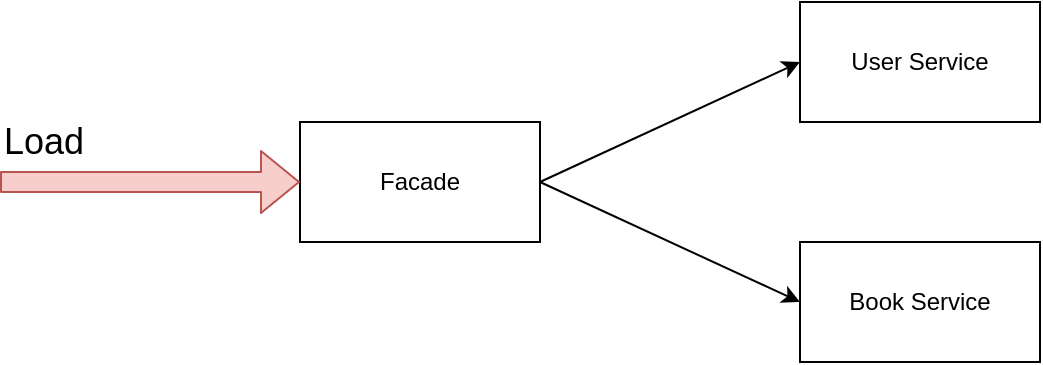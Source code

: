 <mxfile version="12.1.3" type="device" pages="1"><diagram id="x8ELzh4XNUy7_BukPCv1" name="Page-1"><mxGraphModel dx="1186" dy="663" grid="1" gridSize="10" guides="1" tooltips="1" connect="1" arrows="1" fold="1" page="1" pageScale="1" pageWidth="850" pageHeight="1100" math="0" shadow="0"><root><mxCell id="0"/><mxCell id="1" parent="0"/><mxCell id="j3lV0G7D7t4SHeQdgXaM-1" value="Facade" style="rounded=0;whiteSpace=wrap;html=1;" vertex="1" parent="1"><mxGeometry x="230" y="280" width="120" height="60" as="geometry"/></mxCell><mxCell id="j3lV0G7D7t4SHeQdgXaM-2" value="User Service" style="rounded=0;whiteSpace=wrap;html=1;" vertex="1" parent="1"><mxGeometry x="480" y="220" width="120" height="60" as="geometry"/></mxCell><mxCell id="j3lV0G7D7t4SHeQdgXaM-3" value="Book Service" style="rounded=0;whiteSpace=wrap;html=1;" vertex="1" parent="1"><mxGeometry x="480" y="340" width="120" height="60" as="geometry"/></mxCell><mxCell id="j3lV0G7D7t4SHeQdgXaM-7" value="" style="endArrow=classic;html=1;exitX=1;exitY=0.5;exitDx=0;exitDy=0;entryX=0;entryY=0.5;entryDx=0;entryDy=0;" edge="1" parent="1" source="j3lV0G7D7t4SHeQdgXaM-1" target="j3lV0G7D7t4SHeQdgXaM-2"><mxGeometry width="50" height="50" relative="1" as="geometry"><mxPoint x="230" y="470" as="sourcePoint"/><mxPoint x="280" y="420" as="targetPoint"/></mxGeometry></mxCell><mxCell id="j3lV0G7D7t4SHeQdgXaM-8" value="" style="endArrow=classic;html=1;exitX=1;exitY=0.5;exitDx=0;exitDy=0;entryX=0;entryY=0.5;entryDx=0;entryDy=0;" edge="1" parent="1" source="j3lV0G7D7t4SHeQdgXaM-1" target="j3lV0G7D7t4SHeQdgXaM-3"><mxGeometry width="50" height="50" relative="1" as="geometry"><mxPoint x="230" y="470" as="sourcePoint"/><mxPoint x="280" y="420" as="targetPoint"/></mxGeometry></mxCell><mxCell id="j3lV0G7D7t4SHeQdgXaM-14" value="" style="shape=flexArrow;endArrow=classic;html=1;entryX=0;entryY=0.5;entryDx=0;entryDy=0;fillColor=#f8cecc;strokeColor=#b85450;" edge="1" parent="1" target="j3lV0G7D7t4SHeQdgXaM-1"><mxGeometry width="50" height="50" relative="1" as="geometry"><mxPoint x="80" y="310" as="sourcePoint"/><mxPoint x="280" y="420" as="targetPoint"/></mxGeometry></mxCell><mxCell id="j3lV0G7D7t4SHeQdgXaM-15" value="&lt;font style=&quot;font-size: 18px&quot;&gt;Load&lt;/font&gt;" style="text;html=1;strokeColor=none;fillColor=none;align=left;verticalAlign=middle;whiteSpace=wrap;rounded=0;" vertex="1" parent="1"><mxGeometry x="80" y="280" width="110" height="20" as="geometry"/></mxCell></root></mxGraphModel></diagram></mxfile>